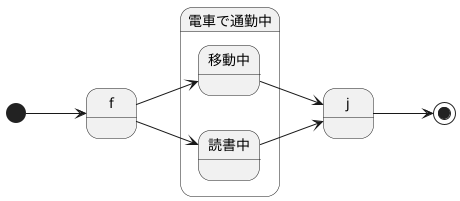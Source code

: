@startuml フォークとジョイン
left to right direction
state f << fork>>
state j << join>>
state 電車で通勤中{
    state 移動中
    state 読書中
}

[*] --> f
f --> 移動中
f --> 読書中
移動中 -->j
読書中 --> j
j -->[*]
@enduml